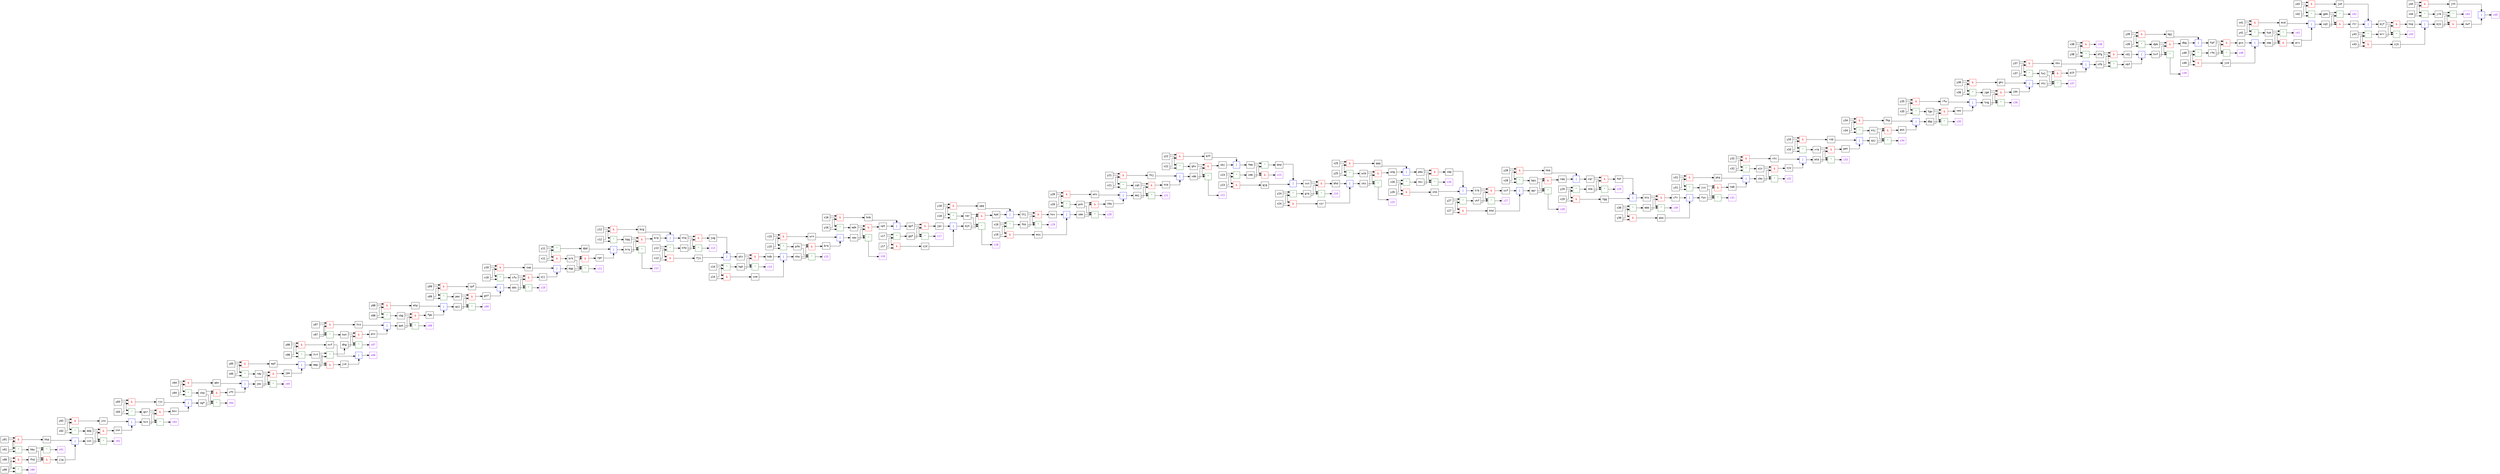 digraph {
node [fontname="Consolas", shape=box width=.5];
splines=ortho;
rankdir="LR";
op1 [label="^" color="darkgreen"fontcolor="darkgreen"];
x41 -> op1;
y41 -> op1;
op1 -> twk;
z17 [color="purple" fontcolor="purple"];
op2 [label="^" color="darkgreen"fontcolor="darkgreen"];
qpf -> op2;
gqf -> op2;
op2 -> z17;
op3 [label="^" color="darkgreen"fontcolor="darkgreen"];
y22 -> op3;
x22 -> op3;
op3 -> qhv;
z09 [color="purple" fontcolor="purple"];
op4 [label="^" color="darkgreen"fontcolor="darkgreen"];
pmc -> op4;
gsj -> op4;
op4 -> z09;
op5 [label="&" color="red"fontcolor="red"];
fqf -> op5;
rfm -> op5;
op5 -> gvs;
op6 [label="|" color="blue"fontcolor="blue"];
bsv -> op6;
rjn -> op6;
op6 -> sgf;
op7 [label="&" color="red"fontcolor="red"];
y44 -> op7;
x44 -> op7;
op7 -> jth;
op8 [label="&" color="red"fontcolor="red"];
y07 -> op8;
x07 -> op8;
op8 -> tcs;
op9 [label="|" color="blue"fontcolor="blue"];
ssf -> op9;
khd -> op9;
op9 -> qqr;
op10 [label="^" color="darkgreen"fontcolor="darkgreen"];
y11 -> op10;
x11 -> op10;
op10 -> dpd;
z28 [color="purple" fontcolor="purple"];
op11 [label="^" color="darkgreen"fontcolor="darkgreen"];
qqr -> op11;
bps -> op11;
op11 -> z28;
op12 [label="&" color="red"fontcolor="red"];
y39 -> op12;
x39 -> op12;
op12 -> mgj;
op13 [label="^" color="darkgreen"fontcolor="darkgreen"];
y32 -> op13;
x32 -> op13;
op13 -> wjn;
op14 [label="|" color="blue"fontcolor="blue"];
wpq -> op14;
kpd -> op14;
op14 -> ttj;
z26 [color="purple" fontcolor="purple"];
op15 [label="^" color="darkgreen"fontcolor="darkgreen"];
pmw -> op15;
nkv -> op15;
op15 -> z26;
op16 [label="&" color="red"fontcolor="red"];
kts -> op16;
mbb -> op16;
op16 -> cfr;
z20 [color="purple" fontcolor="purple"];
op17 [label="^" color="darkgreen"fontcolor="darkgreen"];
smm -> op17;
pnh -> op17;
op17 -> z20;
op18 [label="&" color="red"fontcolor="red"];
y27 -> op18;
x27 -> op18;
op18 -> khd;
op19 [label="^" color="darkgreen"fontcolor="darkgreen"];
x16 -> op19;
y16 -> op19;
op19 -> mdk;
op20 [label="&" color="red"fontcolor="red"];
y05 -> op20;
x05 -> op20;
op20 -> mqf;
op21 [label="&" color="red"fontcolor="red"];
y12 -> op21;
x12 -> op21;
op21 -> bcg;
op22 [label="&" color="red"fontcolor="red"];
dpb -> op22;
hvf -> op22;
op22 -> dbg;
op23 [label="&" color="red"fontcolor="red"];
hpg -> op23;
krq -> op23;
op23 -> brp;
op24 [label="&" color="red"fontcolor="red"];
x15 -> op24;
y15 -> op24;
op24 -> wrn;
op25 [label="|" color="blue"fontcolor="blue"];
bhd -> op25;
gjg -> op25;
op25 -> vcn;
op26 [label="&" color="red"fontcolor="red"];
mjf -> op26;
mrr -> op26;
op26 -> hnp;
op27 [label="&" color="red"fontcolor="red"];
ddq -> op27;
csn -> op27;
op27 -> ssn;
z12 [color="purple" fontcolor="purple"];
op28 [label="^" color="darkgreen"fontcolor="darkgreen"];
krq -> op28;
hpg -> op28;
op28 -> z12;
z22 [color="purple" fontcolor="purple"];
op29 [label="^" color="darkgreen"fontcolor="darkgreen"];
vdm -> op29;
qhv -> op29;
op29 -> z22;
op30 [label="&" color="red"fontcolor="red"];
x04 -> op30;
y04 -> op30;
op30 -> qbn;
op31 [label="^" color="darkgreen"fontcolor="darkgreen"];
y03 -> op31;
x03 -> op31;
op31 -> gsr;
op32 [label="^" color="darkgreen"fontcolor="darkgreen"];
y05 -> op32;
x05 -> op32;
op32 -> rdw;
op33 [label="^" color="darkgreen"fontcolor="darkgreen"];
y06 -> op33;
x06 -> op33;
op33 -> frf;
op34 [label="&" color="red"fontcolor="red"];
pmw -> op34;
nkv -> op34;
op34 -> vdp;
z14 [color="purple" fontcolor="purple"];
op35 [label="^" color="darkgreen"fontcolor="darkgreen"];
qtc -> op35;
hgh -> op35;
op35 -> z14;
op36 [label="|" color="blue"fontcolor="blue"];
cfr -> op36;
pww -> op36;
op36 -> fsn;
z11 [color="purple" fontcolor="purple"];
op37 [label="^" color="darkgreen"fontcolor="darkgreen"];
dqp -> op37;
brk -> op37;
op37 -> z11;
op38 [label="&" color="red"fontcolor="red"];
vdm -> op38;
qhv -> op38;
op38 -> sbj;
z02 [color="purple" fontcolor="purple"];
op39 [label="^" color="darkgreen"fontcolor="darkgreen"];
ddq -> op39;
csn -> op39;
op39 -> z02;
op40 [label="&" color="red"fontcolor="red"];
x23 -> op40;
y23 -> op40;
op40 -> gjg;
op41 [label="&" color="red"fontcolor="red"];
cqr -> op41;
nhb -> op41;
op41 -> fdf;
z38 [color="purple" fontcolor="purple"];
op42 [label="&" color="red"fontcolor="red"];
x38 -> op42;
y38 -> op42;
op42 -> z38;
op43 [label="&" color="red"fontcolor="red"];
qtc -> op43;
hgh -> op43;
op43 -> kdb;
z45 [color="purple" fontcolor="purple"];
op44 [label="|" color="blue"fontcolor="blue"];
nwf -> op44;
jth -> op44;
op44 -> z45;
op45 [label="^" color="darkgreen"fontcolor="darkgreen"];
y29 -> op45;
x29 -> op45;
op45 -> nhb;
op46 [label="&" color="red"fontcolor="red"];
y37 -> op46;
x37 -> op46;
op46 -> nhv;
z32 [color="purple" fontcolor="purple"];
op47 [label="^" color="darkgreen"fontcolor="darkgreen"];
wjn -> op47;
cbw -> op47;
op47 -> z32;
op48 [label="|" color="blue"fontcolor="blue"];
cnm -> op48;
kdb -> op48;
op48 -> nhw;
op49 [label="^" color="darkgreen"fontcolor="darkgreen"];
x07 -> op49;
y07 -> op49;
op49 -> kwn;
op50 [label="^" color="darkgreen"fontcolor="darkgreen"];
y28 -> op50;
x28 -> op50;
op50 -> bps;
op51 [label="&" color="red"fontcolor="red"];
y01 -> op51;
x01 -> op51;
op51 -> kkp;
op52 [label="&" color="red"fontcolor="red"];
y33 -> op52;
x33 -> op52;
op52 -> rsb;
op53 [label="&" color="red"fontcolor="red"];
y40 -> op53;
x40 -> op53;
op53 -> jcd;
op54 [label="|" color="blue"fontcolor="blue"];
stm -> op54;
vdp -> op54;
op54 -> trb;
op55 [label="&" color="red"fontcolor="red"];
dhg -> op55;
kwn -> op55;
op55 -> pvc;
z41 [color="purple" fontcolor="purple"];
op56 [label="^" color="darkgreen"fontcolor="darkgreen"];
twk -> op56;
smp -> op56;
op56 -> z41;
op57 [label="&" color="red"fontcolor="red"];
cbw -> op57;
wjn -> op57;
op57 -> sjw;
op58 [label="|" color="blue"fontcolor="blue"];
cwp -> op58;
wjj -> op58;
op58 -> dqp;
op59 [label="&" color="red"fontcolor="red"];
vcn -> op59;
grp -> op59;
op59 -> dhd;
op60 [label="&" color="red"fontcolor="red"];
x30 -> op60;
y30 -> op60;
op60 -> pww;
z06 [color="purple" fontcolor="purple"];
op61 [label="|" color="blue"fontcolor="blue"];
nvf -> op61;
jvk -> op61;
op61 -> z06;
op62 [label="|" color="blue"fontcolor="blue"];
jpc -> op62;
cjd -> op62;
op62 -> mjh;
op63 [label="&" color="red"fontcolor="red"];
x32 -> op63;
y32 -> op63;
op63 -> vtc;
op64 [label="|" color="blue"fontcolor="blue"];
dpd -> op64;
cgn -> op64;
op64 -> krq;
op65 [label="&" color="red"fontcolor="red"];
ttj -> op65;
fkh -> op65;
op65 -> hsv;
z37 [color="purple" fontcolor="purple"];
op66 [label="^" color="darkgreen"fontcolor="darkgreen"];
ntc -> op66;
twj -> op66;
op66 -> z37;
op67 [label="&" color="red"fontcolor="red"];
dqp -> op67;
brk -> op67;
op67 -> cgn;
op68 [label="^" color="darkgreen"fontcolor="darkgreen"];
x25 -> op68;
y25 -> op68;
op68 -> wcb;
op69 [label="&" color="red"fontcolor="red"];
twk -> op69;
smp -> op69;
op69 -> prv;
z13 [color="purple" fontcolor="purple"];
op70 [label="^" color="darkgreen"fontcolor="darkgreen"];
htq -> op70;
hfd -> op70;
op70 -> z13;
op71 [label="&" color="red"fontcolor="red"];
vkf -> op71;
trb -> op71;
op71 -> ssf;
z07 [color="purple" fontcolor="purple"];
op72 [label="^" color="darkgreen"fontcolor="darkgreen"];
kwn -> op72;
dhg -> op72;
op72 -> z07;
op73 [label="|" color="blue"fontcolor="blue"];
wrn -> op73;
brq -> op73;
op73 -> vpw;
op74 [label="^" color="darkgreen"fontcolor="darkgreen"];
y18 -> op74;
x18 -> op74;
op74 -> rdr;
op75 [label="&" color="red"fontcolor="red"];
sgf -> op75;
ckp -> op75;
op75 -> vft;
op76 [label="&" color="red"fontcolor="red"];
x00 -> op76;
y00 -> op76;
op76 -> fhd;
op77 [label="|" color="blue"fontcolor="blue"];
scp -> op77;
fnj -> op77;
op77 -> vdm;
op78 [label="&" color="red"fontcolor="red"];
vpw -> op78;
mdk -> op78;
op78 -> vpt;
op79 [label="&" color="red"fontcolor="red"];
y41 -> op79;
x41 -> op79;
op79 -> mvd;
op80 [label="&" color="red"fontcolor="red"];
y34 -> op80;
x34 -> op80;
op80 -> fkp;
op81 [label="&" color="red"fontcolor="red"];
y21 -> op81;
x21 -> op81;
op81 -> fnj;
op82 [label="&" color="red"fontcolor="red"];
x25 -> op82;
y25 -> op82;
op82 -> qqq;
op83 [label="^" color="darkgreen"fontcolor="darkgreen"];
y08 -> op83;
x08 -> op83;
op83 -> cbg;
op84 [label="|" color="blue"fontcolor="blue"];
pmt -> op84;
rsb -> op84;
op84 -> qsj;
op85 [label="|" color="blue"fontcolor="blue"];
pkq -> op85;
nqb -> op85;
op85 -> cbw;
op86 [label="|" color="blue"fontcolor="blue"];
qqq -> op86;
wng -> op86;
op86 -> pmw;
op87 [label="^" color="darkgreen"fontcolor="darkgreen"];
y21 -> op87;
x21 -> op87;
op87 -> cqh;
op88 [label="&" color="red"fontcolor="red"];
jgm -> op88;
tng -> op88;
op88 -> jbk;
op89 [label="&" color="red"fontcolor="red"];
y20 -> op89;
x20 -> op89;
op89 -> wnv;
op90 [label="|" color="blue"fontcolor="blue"];
bff -> op90;
sbj -> op90;
op90 -> fmm;
op91 [label="&" color="red"fontcolor="red"];
ktj -> op91;
qsj -> op91;
op91 -> pws;
op92 [label="&" color="red"fontcolor="red"];
rdw -> op92;
jmc -> op92;
op92 -> jpw;
op93 [label="&" color="red"fontcolor="red"];
tgw -> op93;
dbp -> op93;
op93 -> vms;
op94 [label="&" color="red"fontcolor="red"];
y06 -> op94;
x06 -> op94;
op94 -> nvf;
op95 [label="&" color="red"fontcolor="red"];
x26 -> op95;
y26 -> op95;
op95 -> stm;
z44 [color="purple" fontcolor="purple"];
op96 [label="^" color="darkgreen"fontcolor="darkgreen"];
jrm -> op96;
mjk -> op96;
op96 -> z44;
op97 [label="^" color="darkgreen"fontcolor="darkgreen"];
y26 -> op97;
x26 -> op97;
op97 -> nkv;
op98 [label="^" color="darkgreen"fontcolor="darkgreen"];
y43 -> op98;
x43 -> op98;
op98 -> mrr;
op99 [label="&" color="red"fontcolor="red"];
hfd -> op99;
htq -> op99;
op99 -> jwg;
op100 [label="^" color="darkgreen"fontcolor="darkgreen"];
y33 -> op100;
x33 -> op100;
op100 -> vrp;
op101 [label="|" color="blue"fontcolor="blue"];
mtp -> op101;
fgw -> op101;
op101 -> gsj;
op102 [label="&" color="red"fontcolor="red"];
y09 -> op102;
x09 -> op102;
op102 -> cpf;
op103 [label="|" color="blue"fontcolor="blue"];
brp -> op103;
bcg -> op103;
op103 -> htq;
op104 [label="^" color="darkgreen"fontcolor="darkgreen"];
y12 -> op104;
x12 -> op104;
op104 -> hpg;
op105 [label="^" color="darkgreen"fontcolor="darkgreen"];
y40 -> op105;
x40 -> op105;
op105 -> rfm;
op106 [label="^" color="darkgreen"fontcolor="darkgreen"];
y38 -> op106;
x38 -> op106;
op106 -> dfg;
z04 [color="purple" fontcolor="purple"];
op107 [label="^" color="darkgreen"fontcolor="darkgreen"];
sgf -> op107;
ckp -> op107;
op107 -> z04;
op108 [label="^" color="darkgreen"fontcolor="darkgreen"];
x17 -> op108;
y17 -> op108;
op108 -> gqf;
op109 [label="^" color="darkgreen"fontcolor="darkgreen"];
y42 -> op109;
x42 -> op109;
op109 -> gmb;
z31 [color="purple" fontcolor="purple"];
op110 [label="^" color="darkgreen"fontcolor="darkgreen"];
jvs -> op110;
fsn -> op110;
op110 -> z31;
z34 [color="purple" fontcolor="purple"];
op111 [label="^" color="darkgreen"fontcolor="darkgreen"];
qsj -> op111;
ktj -> op111;
op111 -> z34;
op112 [label="&" color="red"fontcolor="red"];
mmj -> op112;
cqh -> op112;
op112 -> scp;
op113 [label="&" color="red"fontcolor="red"];
qwk -> op113;
cbg -> op113;
op113 -> fgw;
op114 [label="|" color="blue"fontcolor="blue"];
dhd -> op114;
csr -> op114;
op114 -> vks;
op115 [label="&" color="red"fontcolor="red"];
y03 -> op115;
x03 -> op115;
op115 -> rjn;
z43 [color="purple" fontcolor="purple"];
op116 [label="^" color="darkgreen"fontcolor="darkgreen"];
mjf -> op116;
mrr -> op116;
op116 -> z43;
op117 [label="&" color="red"fontcolor="red"];
y36 -> op117;
x36 -> op117;
op117 -> gkv;
op118 [label="&" color="red"fontcolor="red"];
gqf -> op118;
qpf -> op118;
op118 -> jpc;
op119 [label="&" color="red"fontcolor="red"];
wcb -> op119;
vks -> op119;
op119 -> wng;
op120 [label="&" color="red"fontcolor="red"];
x29 -> op120;
y29 -> op120;
op120 -> tgg;
z23 [color="purple" fontcolor="purple"];
op121 [label="&" color="red"fontcolor="red"];
cmb -> op121;
fmm -> op121;
op121 -> z23;
z25 [color="purple" fontcolor="purple"];
op122 [label="^" color="darkgreen"fontcolor="darkgreen"];
wcb -> op122;
vks -> op122;
op122 -> z25;
op123 [label="&" color="red"fontcolor="red"];
rdr -> op123;
mjh -> op123;
op123 -> kpd;
op124 [label="^" color="darkgreen"fontcolor="darkgreen"];
x34 -> op124;
y34 -> op124;
op124 -> ktj;
op125 [label="^" color="darkgreen"fontcolor="darkgreen"];
y02 -> op125;
x02 -> op125;
op125 -> ddq;
op126 [label="|" color="blue"fontcolor="blue"];
rfw -> op126;
vms -> op126;
op126 -> tng;
op127 [label="&" color="red"fontcolor="red"];
x31 -> op127;
y31 -> op127;
op127 -> pkq;
z42 [color="purple" fontcolor="purple"];
op128 [label="^" color="darkgreen"fontcolor="darkgreen"];
sqt -> op128;
gmb -> op128;
op128 -> z42;
op129 [label="^" color="darkgreen"fontcolor="darkgreen"];
frf -> op129;
mmp -> op129;
op129 -> dhg;
op130 [label="^" color="darkgreen"fontcolor="darkgreen"];
y10 -> op130;
x10 -> op130;
op130 -> cfw;
op131 [label="^" color="darkgreen"fontcolor="darkgreen"];
x14 -> op131;
y14 -> op131;
op131 -> hgh;
op132 [label="|" color="blue"fontcolor="blue"];
pws -> op132;
fkp -> op132;
op132 -> dbp;
op133 [label="&" color="red"fontcolor="red"];
x22 -> op133;
y22 -> op133;
op133 -> bff;
z24 [color="purple" fontcolor="purple"];
op134 [label="^" color="darkgreen"fontcolor="darkgreen"];
grp -> op134;
vcn -> op134;
op134 -> z24;
op135 [label="^" color="darkgreen"fontcolor="darkgreen"];
y36 -> op135;
x36 -> op135;
op135 -> jgm;
op136 [label="^" color="darkgreen"fontcolor="darkgreen"];
y13 -> op136;
x13 -> op136;
op136 -> hfd;
op137 [label="^" color="darkgreen"fontcolor="darkgreen"];
y35 -> op137;
x35 -> op137;
op137 -> tgw;
op138 [label="&" color="red"fontcolor="red"];
x14 -> op138;
y14 -> op138;
op138 -> cnm;
op139 [label="^" color="darkgreen"fontcolor="darkgreen"];
fmm -> op139;
cmb -> op139;
op139 -> bhd;
op140 [label="|" color="blue"fontcolor="blue"];
prv -> op140;
mvd -> op140;
op140 -> sqt;
op141 [label="^" color="darkgreen"fontcolor="darkgreen"];
x39 -> op141;
y39 -> op141;
op141 -> dpb;
op142 [label="|" color="blue"fontcolor="blue"];
nhv -> op142;
pjh -> op142;
op142 -> nfb;
op143 [label="^" color="darkgreen"fontcolor="darkgreen"];
y20 -> op143;
x20 -> op143;
op143 -> pnh;
op144 [label="|" color="blue"fontcolor="blue"];
gtf -> op144;
cpf -> op144;
op144 -> dds;
op145 [label="|" color="blue"fontcolor="blue"];
jjg -> op145;
kkp -> op145;
op145 -> csn;
op146 [label="&" color="red"fontcolor="red"];
y16 -> op146;
x16 -> op146;
op146 -> hnb;
z27 [color="purple" fontcolor="purple"];
op147 [label="^" color="darkgreen"fontcolor="darkgreen"];
vkf -> op147;
trb -> op147;
op147 -> z27;
op148 [label="^" color="darkgreen"fontcolor="darkgreen"];
x23 -> op148;
y23 -> op148;
op148 -> cmb;
op149 [label="^" color="darkgreen"fontcolor="darkgreen"];
x09 -> op149;
y09 -> op149;
op149 -> pmc;
z15 [color="purple" fontcolor="purple"];
op150 [label="^" color="darkgreen"fontcolor="darkgreen"];
pfm -> op150;
nhw -> op150;
op150 -> z15;
op151 [label="&" color="red"fontcolor="red"];
y28 -> op151;
x28 -> op151;
op151 -> hkm;
z36 [color="purple" fontcolor="purple"];
op152 [label="^" color="darkgreen"fontcolor="darkgreen"];
tng -> op152;
jgm -> op152;
op152 -> z36;
op153 [label="&" color="red"fontcolor="red"];
fhd -> op153;
hbw -> op153;
op153 -> jjg;
op154 [label="|" color="blue"fontcolor="blue"];
vtc -> op154;
sjw -> op154;
op154 -> mtd;
op155 [label="|" color="blue"fontcolor="blue"];
rtr -> op155;
jwh -> op155;
op155 -> mjf;
op156 [label="^" color="darkgreen"fontcolor="darkgreen"];
y24 -> op156;
x24 -> op156;
op156 -> grp;
op157 [label="|" color="blue"fontcolor="blue"];
gkv -> op157;
jbk -> op157;
op157 -> ntc;
op158 [label="|" color="blue"fontcolor="blue"];
pvc -> op158;
tcs -> op158;
op158 -> qwk;
op159 [label="&" color="red"fontcolor="red"];
mtd -> op159;
vrp -> op159;
op159 -> pmt;
op160 [label="|" color="blue"fontcolor="blue"];
hnb -> op160;
vpt -> op160;
op160 -> qpf;
op161 [label="&" color="red"fontcolor="red"];
y11 -> op161;
x11 -> op161;
op161 -> brk;
op162 [label="|" color="blue"fontcolor="blue"];
ssn -> op162;
jns -> op162;
op162 -> hct;
op163 [label="&" color="red"fontcolor="red"];
x19 -> op163;
y19 -> op163;
op163 -> mss;
op164 [label="^" color="darkgreen"fontcolor="darkgreen"];
x01 -> op164;
y01 -> op164;
op164 -> hbw;
z00 [color="purple" fontcolor="purple"];
op165 [label="^" color="darkgreen"fontcolor="darkgreen"];
y00 -> op165;
x00 -> op165;
op165 -> z00;
z40 [color="purple" fontcolor="purple"];
op166 [label="^" color="darkgreen"fontcolor="darkgreen"];
fqf -> op166;
rfm -> op166;
op166 -> z40;
op167 [label="|" color="blue"fontcolor="blue"];
hkm -> op167;
cqq -> op167;
op167 -> cqr;
op168 [label="&" color="red"fontcolor="red"];
x13 -> op168;
y13 -> op168;
op168 -> fjs;
op169 [label="&" color="red"fontcolor="red"];
x17 -> op169;
y17 -> op169;
op169 -> cjd;
op170 [label="&" color="red"fontcolor="red"];
x24 -> op170;
y24 -> op170;
op170 -> csr;
op171 [label="^" color="darkgreen"fontcolor="darkgreen"];
x37 -> op171;
y37 -> op171;
op171 -> twj;
z39 [color="purple" fontcolor="purple"];
op172 [label="^" color="darkgreen"fontcolor="darkgreen"];
hvf -> op172;
dpb -> op172;
op172 -> z39;
op173 [label="&" color="red"fontcolor="red"];
smm -> op173;
pnh -> op173;
op173 -> cbq;
z33 [color="purple" fontcolor="purple"];
op174 [label="^" color="darkgreen"fontcolor="darkgreen"];
mtd -> op174;
vrp -> op174;
op174 -> z33;
op175 [label="&" color="red"fontcolor="red"];
x10 -> op175;
y10 -> op175;
op175 -> cwp;
z08 [color="purple" fontcolor="purple"];
op176 [label="^" color="darkgreen"fontcolor="darkgreen"];
qwk -> op176;
cbg -> op176;
op176 -> z08;
z10 [color="purple" fontcolor="purple"];
op177 [label="^" color="darkgreen"fontcolor="darkgreen"];
cfw -> op177;
dds -> op177;
op177 -> z10;
op178 [label="&" color="red"fontcolor="red"];
bps -> op178;
qqr -> op178;
op178 -> cqq;
z30 [color="purple" fontcolor="purple"];
op179 [label="^" color="darkgreen"fontcolor="darkgreen"];
mbb -> op179;
kts -> op179;
op179 -> z30;
op180 [label="|" color="blue"fontcolor="blue"];
cdj -> op180;
nbf -> op180;
op180 -> hvf;
op181 [label="^" color="darkgreen"fontcolor="darkgreen"];
y31 -> op181;
x31 -> op181;
op181 -> jvs;
op182 [label="&" color="red"fontcolor="red"];
gsj -> op182;
pmc -> op182;
op182 -> gtf;
op183 [label="&" color="red"fontcolor="red"];
x18 -> op183;
y18 -> op183;
op183 -> wpq;
op184 [label="&" color="red"fontcolor="red"];
cfw -> op184;
dds -> op184;
op184 -> wjj;
z18 [color="purple" fontcolor="purple"];
op185 [label="^" color="darkgreen"fontcolor="darkgreen"];
mjh -> op185;
rdr -> op185;
op185 -> z18;
op186 [label="&" color="red"fontcolor="red"];
hct -> op186;
gsr -> op186;
op186 -> bsv;
op187 [label="|" color="blue"fontcolor="blue"];
vft -> op187;
qbn -> op187;
op187 -> jmc;
op188 [label="&" color="red"fontcolor="red"];
jrm -> op188;
mjk -> op188;
op188 -> nwf;
op189 [label="&" color="red"fontcolor="red"];
x35 -> op189;
y35 -> op189;
op189 -> rfw;
op190 [label="^" color="darkgreen"fontcolor="darkgreen"];
nfb -> op190;
dfg -> op190;
op190 -> nbf;
op191 [label="&" color="red"fontcolor="red"];
jvs -> op191;
fsn -> op191;
op191 -> nqb;
op192 [label="&" color="red"fontcolor="red"];
x08 -> op192;
y08 -> op192;
op192 -> mtp;
op193 [label="^" color="darkgreen"fontcolor="darkgreen"];
y30 -> op193;
x30 -> op193;
op193 -> mbb;
op194 [label="^" color="darkgreen"fontcolor="darkgreen"];
y19 -> op194;
x19 -> op194;
op194 -> fkh;
z21 [color="purple" fontcolor="purple"];
op195 [label="^" color="darkgreen"fontcolor="darkgreen"];
mmj -> op195;
cqh -> op195;
op195 -> z21;
op196 [label="|" color="blue"fontcolor="blue"];
jcd -> op196;
gvs -> op196;
op196 -> smp;
op197 [label="&" color="red"fontcolor="red"];
sqt -> op197;
gmb -> op197;
op197 -> rtr;
z01 [color="purple" fontcolor="purple"];
op198 [label="^" color="darkgreen"fontcolor="darkgreen"];
hbw -> op198;
fhd -> op198;
op198 -> z01;
op199 [label="^" color="darkgreen"fontcolor="darkgreen"];
y44 -> op199;
x44 -> op199;
op199 -> jrm;
op200 [label="&" color="red"fontcolor="red"];
x43 -> op200;
y43 -> op200;
op200 -> sjk;
z05 [color="purple" fontcolor="purple"];
op201 [label="^" color="darkgreen"fontcolor="darkgreen"];
rdw -> op201;
jmc -> op201;
op201 -> z05;
op202 [label="^" color="darkgreen"fontcolor="darkgreen"];
y04 -> op202;
x04 -> op202;
op202 -> ckp;
op203 [label="&" color="red"fontcolor="red"];
x42 -> op203;
y42 -> op203;
op203 -> jwh;
op204 [label="^" color="darkgreen"fontcolor="darkgreen"];
y15 -> op204;
x15 -> op204;
op204 -> pfm;
op205 [label="&" color="red"fontcolor="red"];
mmp -> op205;
frf -> op205;
op205 -> jvk;
op206 [label="|" color="blue"fontcolor="blue"];
hsv -> op206;
mss -> op206;
op206 -> smm;
op207 [label="&" color="red"fontcolor="red"];
x02 -> op207;
y02 -> op207;
op207 -> jns;
z29 [color="purple" fontcolor="purple"];
op208 [label="^" color="darkgreen"fontcolor="darkgreen"];
cqr -> op208;
nhb -> op208;
op208 -> z29;
op209 [label="|" color="blue"fontcolor="blue"];
fjs -> op209;
jwg -> op209;
op209 -> qtc;
z19 [color="purple" fontcolor="purple"];
op210 [label="^" color="darkgreen"fontcolor="darkgreen"];
fkh -> op210;
ttj -> op210;
op210 -> z19;
op211 [label="&" color="red"fontcolor="red"];
nhw -> op211;
pfm -> op211;
op211 -> brq;
op212 [label="|" color="blue"fontcolor="blue"];
wnv -> op212;
cbq -> op212;
op212 -> mmj;
z35 [color="purple" fontcolor="purple"];
op213 [label="^" color="darkgreen"fontcolor="darkgreen"];
dbp -> op213;
tgw -> op213;
op213 -> z35;
op214 [label="|" color="blue"fontcolor="blue"];
mgj -> op214;
dbg -> op214;
op214 -> fqf;
z03 [color="purple" fontcolor="purple"];
op215 [label="^" color="darkgreen"fontcolor="darkgreen"];
hct -> op215;
gsr -> op215;
op215 -> z03;
op216 [label="|" color="blue"fontcolor="blue"];
tgg -> op216;
fdf -> op216;
op216 -> kts;
op217 [label="^" color="darkgreen"fontcolor="darkgreen"];
x27 -> op217;
y27 -> op217;
op217 -> vkf;
op218 [label="|" color="blue"fontcolor="blue"];
hnp -> op218;
sjk -> op218;
op218 -> mjk;
z16 [color="purple" fontcolor="purple"];
op219 [label="^" color="darkgreen"fontcolor="darkgreen"];
vpw -> op219;
mdk -> op219;
op219 -> z16;
op220 [label="|" color="blue"fontcolor="blue"];
mqf -> op220;
jpw -> op220;
op220 -> mmp;
op221 [label="&" color="red"fontcolor="red"];
twj -> op221;
ntc -> op221;
op221 -> pjh;
op222 [label="&" color="red"fontcolor="red"];
nfb -> op222;
dfg -> op222;
op222 -> cdj;
}
